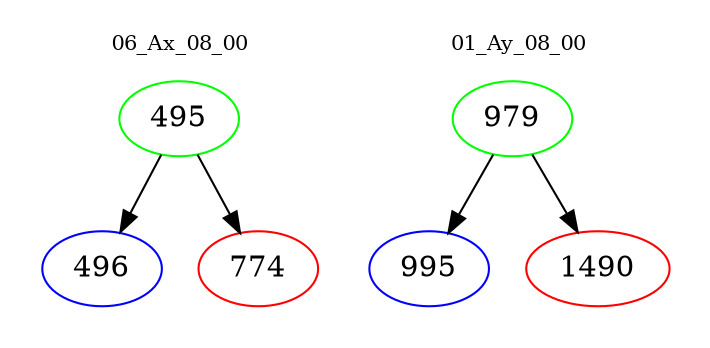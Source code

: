 digraph{
subgraph cluster_0 {
color = white
label = "06_Ax_08_00";
fontsize=10;
T0_495 [label="495", color="green"]
T0_495 -> T0_496 [color="black"]
T0_496 [label="496", color="blue"]
T0_495 -> T0_774 [color="black"]
T0_774 [label="774", color="red"]
}
subgraph cluster_1 {
color = white
label = "01_Ay_08_00";
fontsize=10;
T1_979 [label="979", color="green"]
T1_979 -> T1_995 [color="black"]
T1_995 [label="995", color="blue"]
T1_979 -> T1_1490 [color="black"]
T1_1490 [label="1490", color="red"]
}
}
